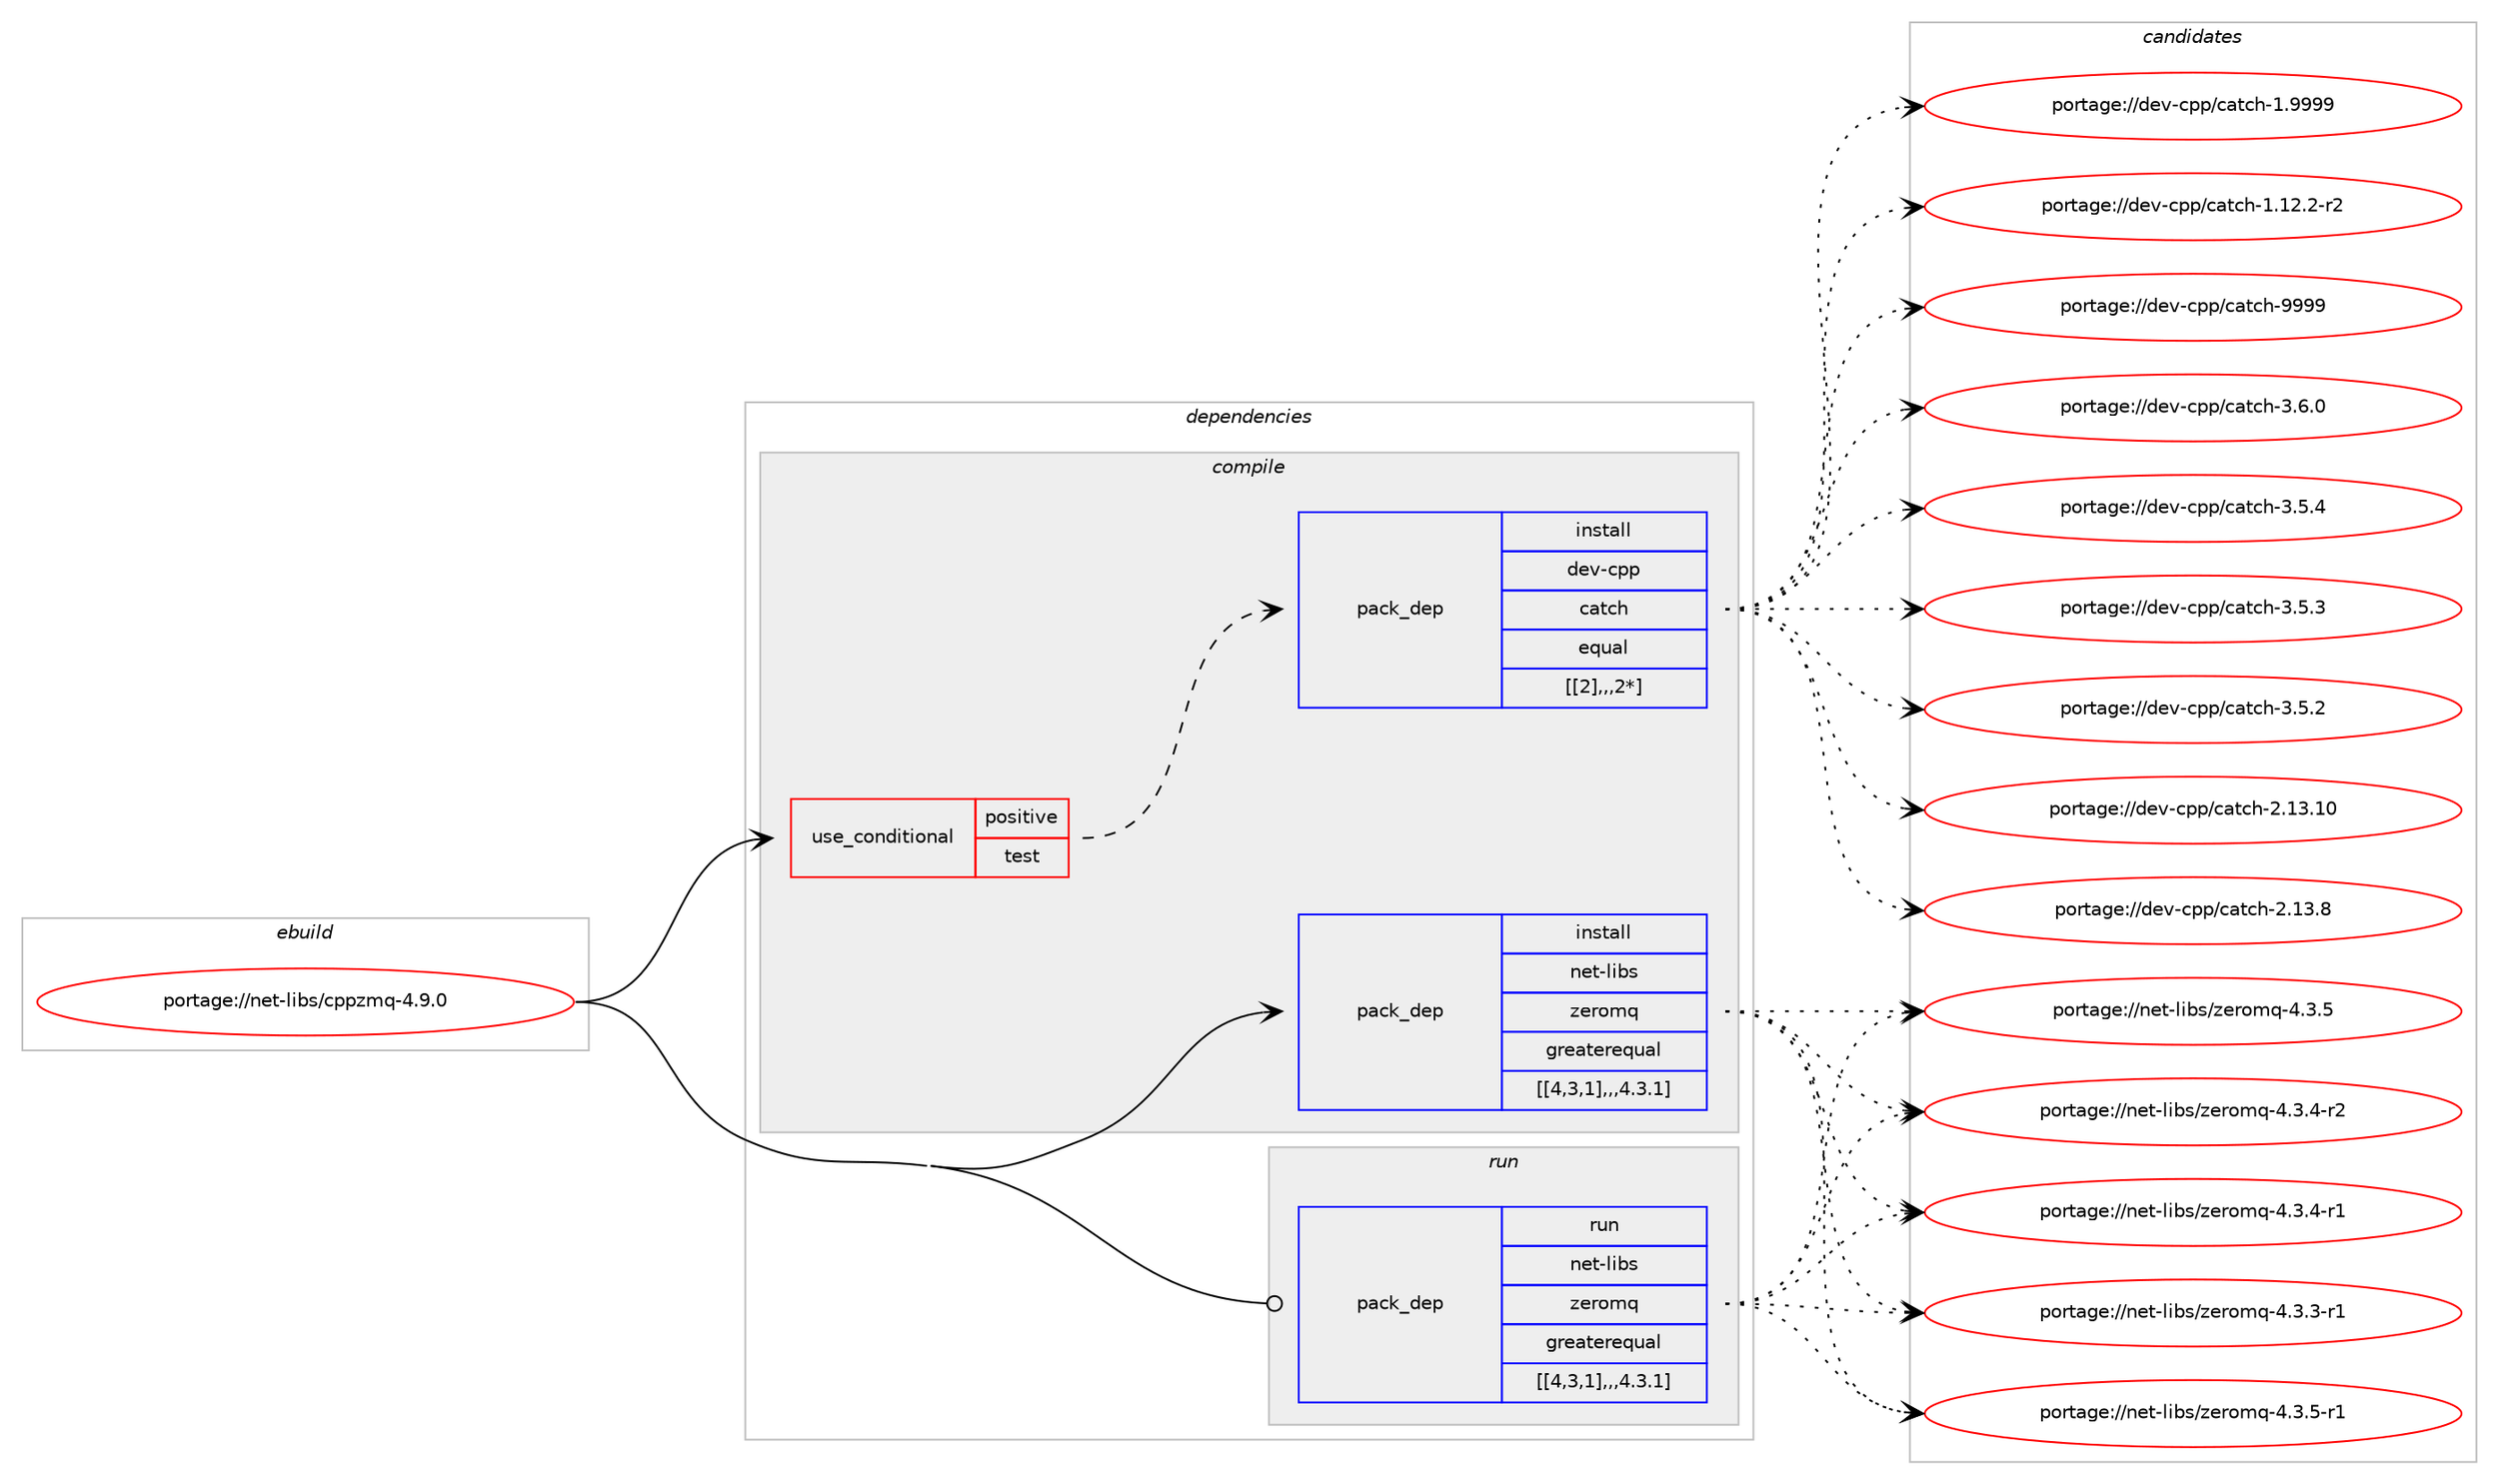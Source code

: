 digraph prolog {

# *************
# Graph options
# *************

newrank=true;
concentrate=true;
compound=true;
graph [rankdir=LR,fontname=Helvetica,fontsize=10,ranksep=1.5];#, ranksep=2.5, nodesep=0.2];
edge  [arrowhead=vee];
node  [fontname=Helvetica,fontsize=10];

# **********
# The ebuild
# **********

subgraph cluster_leftcol {
color=gray;
label=<<i>ebuild</i>>;
id [label="portage://net-libs/cppzmq-4.9.0", color=red, width=4, href="../net-libs/cppzmq-4.9.0.svg"];
}

# ****************
# The dependencies
# ****************

subgraph cluster_midcol {
color=gray;
label=<<i>dependencies</i>>;
subgraph cluster_compile {
fillcolor="#eeeeee";
style=filled;
label=<<i>compile</i>>;
subgraph cond98075 {
dependency376882 [label=<<TABLE BORDER="0" CELLBORDER="1" CELLSPACING="0" CELLPADDING="4"><TR><TD ROWSPAN="3" CELLPADDING="10">use_conditional</TD></TR><TR><TD>positive</TD></TR><TR><TD>test</TD></TR></TABLE>>, shape=none, color=red];
subgraph pack275995 {
dependency376883 [label=<<TABLE BORDER="0" CELLBORDER="1" CELLSPACING="0" CELLPADDING="4" WIDTH="220"><TR><TD ROWSPAN="6" CELLPADDING="30">pack_dep</TD></TR><TR><TD WIDTH="110">install</TD></TR><TR><TD>dev-cpp</TD></TR><TR><TD>catch</TD></TR><TR><TD>equal</TD></TR><TR><TD>[[2],,,2*]</TD></TR></TABLE>>, shape=none, color=blue];
}
dependency376882:e -> dependency376883:w [weight=20,style="dashed",arrowhead="vee"];
}
id:e -> dependency376882:w [weight=20,style="solid",arrowhead="vee"];
subgraph pack275996 {
dependency376884 [label=<<TABLE BORDER="0" CELLBORDER="1" CELLSPACING="0" CELLPADDING="4" WIDTH="220"><TR><TD ROWSPAN="6" CELLPADDING="30">pack_dep</TD></TR><TR><TD WIDTH="110">install</TD></TR><TR><TD>net-libs</TD></TR><TR><TD>zeromq</TD></TR><TR><TD>greaterequal</TD></TR><TR><TD>[[4,3,1],,,4.3.1]</TD></TR></TABLE>>, shape=none, color=blue];
}
id:e -> dependency376884:w [weight=20,style="solid",arrowhead="vee"];
}
subgraph cluster_compileandrun {
fillcolor="#eeeeee";
style=filled;
label=<<i>compile and run</i>>;
}
subgraph cluster_run {
fillcolor="#eeeeee";
style=filled;
label=<<i>run</i>>;
subgraph pack275997 {
dependency376885 [label=<<TABLE BORDER="0" CELLBORDER="1" CELLSPACING="0" CELLPADDING="4" WIDTH="220"><TR><TD ROWSPAN="6" CELLPADDING="30">pack_dep</TD></TR><TR><TD WIDTH="110">run</TD></TR><TR><TD>net-libs</TD></TR><TR><TD>zeromq</TD></TR><TR><TD>greaterequal</TD></TR><TR><TD>[[4,3,1],,,4.3.1]</TD></TR></TABLE>>, shape=none, color=blue];
}
id:e -> dependency376885:w [weight=20,style="solid",arrowhead="odot"];
}
}

# **************
# The candidates
# **************

subgraph cluster_choices {
rank=same;
color=gray;
label=<<i>candidates</i>>;

subgraph choice275995 {
color=black;
nodesep=1;
choice1001011184599112112479997116991044557575757 [label="portage://dev-cpp/catch-9999", color=red, width=4,href="../dev-cpp/catch-9999.svg"];
choice100101118459911211247999711699104455146544648 [label="portage://dev-cpp/catch-3.6.0", color=red, width=4,href="../dev-cpp/catch-3.6.0.svg"];
choice100101118459911211247999711699104455146534652 [label="portage://dev-cpp/catch-3.5.4", color=red, width=4,href="../dev-cpp/catch-3.5.4.svg"];
choice100101118459911211247999711699104455146534651 [label="portage://dev-cpp/catch-3.5.3", color=red, width=4,href="../dev-cpp/catch-3.5.3.svg"];
choice100101118459911211247999711699104455146534650 [label="portage://dev-cpp/catch-3.5.2", color=red, width=4,href="../dev-cpp/catch-3.5.2.svg"];
choice1001011184599112112479997116991044550464951464948 [label="portage://dev-cpp/catch-2.13.10", color=red, width=4,href="../dev-cpp/catch-2.13.10.svg"];
choice10010111845991121124799971169910445504649514656 [label="portage://dev-cpp/catch-2.13.8", color=red, width=4,href="../dev-cpp/catch-2.13.8.svg"];
choice10010111845991121124799971169910445494657575757 [label="portage://dev-cpp/catch-1.9999", color=red, width=4,href="../dev-cpp/catch-1.9999.svg"];
choice100101118459911211247999711699104454946495046504511450 [label="portage://dev-cpp/catch-1.12.2-r2", color=red, width=4,href="../dev-cpp/catch-1.12.2-r2.svg"];
dependency376883:e -> choice1001011184599112112479997116991044557575757:w [style=dotted,weight="100"];
dependency376883:e -> choice100101118459911211247999711699104455146544648:w [style=dotted,weight="100"];
dependency376883:e -> choice100101118459911211247999711699104455146534652:w [style=dotted,weight="100"];
dependency376883:e -> choice100101118459911211247999711699104455146534651:w [style=dotted,weight="100"];
dependency376883:e -> choice100101118459911211247999711699104455146534650:w [style=dotted,weight="100"];
dependency376883:e -> choice1001011184599112112479997116991044550464951464948:w [style=dotted,weight="100"];
dependency376883:e -> choice10010111845991121124799971169910445504649514656:w [style=dotted,weight="100"];
dependency376883:e -> choice10010111845991121124799971169910445494657575757:w [style=dotted,weight="100"];
dependency376883:e -> choice100101118459911211247999711699104454946495046504511450:w [style=dotted,weight="100"];
}
subgraph choice275996 {
color=black;
nodesep=1;
choice1101011164510810598115471221011141111091134552465146534511449 [label="portage://net-libs/zeromq-4.3.5-r1", color=red, width=4,href="../net-libs/zeromq-4.3.5-r1.svg"];
choice110101116451081059811547122101114111109113455246514653 [label="portage://net-libs/zeromq-4.3.5", color=red, width=4,href="../net-libs/zeromq-4.3.5.svg"];
choice1101011164510810598115471221011141111091134552465146524511450 [label="portage://net-libs/zeromq-4.3.4-r2", color=red, width=4,href="../net-libs/zeromq-4.3.4-r2.svg"];
choice1101011164510810598115471221011141111091134552465146524511449 [label="portage://net-libs/zeromq-4.3.4-r1", color=red, width=4,href="../net-libs/zeromq-4.3.4-r1.svg"];
choice1101011164510810598115471221011141111091134552465146514511449 [label="portage://net-libs/zeromq-4.3.3-r1", color=red, width=4,href="../net-libs/zeromq-4.3.3-r1.svg"];
dependency376884:e -> choice1101011164510810598115471221011141111091134552465146534511449:w [style=dotted,weight="100"];
dependency376884:e -> choice110101116451081059811547122101114111109113455246514653:w [style=dotted,weight="100"];
dependency376884:e -> choice1101011164510810598115471221011141111091134552465146524511450:w [style=dotted,weight="100"];
dependency376884:e -> choice1101011164510810598115471221011141111091134552465146524511449:w [style=dotted,weight="100"];
dependency376884:e -> choice1101011164510810598115471221011141111091134552465146514511449:w [style=dotted,weight="100"];
}
subgraph choice275997 {
color=black;
nodesep=1;
choice1101011164510810598115471221011141111091134552465146534511449 [label="portage://net-libs/zeromq-4.3.5-r1", color=red, width=4,href="../net-libs/zeromq-4.3.5-r1.svg"];
choice110101116451081059811547122101114111109113455246514653 [label="portage://net-libs/zeromq-4.3.5", color=red, width=4,href="../net-libs/zeromq-4.3.5.svg"];
choice1101011164510810598115471221011141111091134552465146524511450 [label="portage://net-libs/zeromq-4.3.4-r2", color=red, width=4,href="../net-libs/zeromq-4.3.4-r2.svg"];
choice1101011164510810598115471221011141111091134552465146524511449 [label="portage://net-libs/zeromq-4.3.4-r1", color=red, width=4,href="../net-libs/zeromq-4.3.4-r1.svg"];
choice1101011164510810598115471221011141111091134552465146514511449 [label="portage://net-libs/zeromq-4.3.3-r1", color=red, width=4,href="../net-libs/zeromq-4.3.3-r1.svg"];
dependency376885:e -> choice1101011164510810598115471221011141111091134552465146534511449:w [style=dotted,weight="100"];
dependency376885:e -> choice110101116451081059811547122101114111109113455246514653:w [style=dotted,weight="100"];
dependency376885:e -> choice1101011164510810598115471221011141111091134552465146524511450:w [style=dotted,weight="100"];
dependency376885:e -> choice1101011164510810598115471221011141111091134552465146524511449:w [style=dotted,weight="100"];
dependency376885:e -> choice1101011164510810598115471221011141111091134552465146514511449:w [style=dotted,weight="100"];
}
}

}
